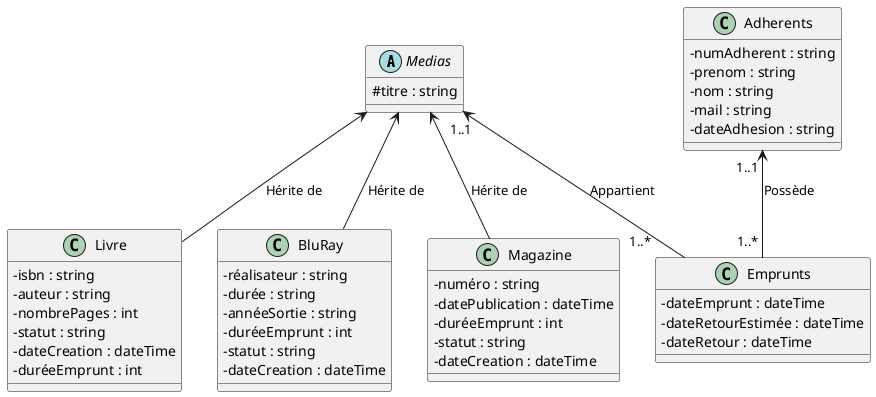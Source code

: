 @startuml

skinparam classAttributeIconSize 0

abstract class Medias{
    #titre : string
}

class Livre{
    -isbn : string
    -auteur : string
    -nombrePages : int
    -statut : string
    -dateCreation : dateTime
    -duréeEmprunt : int
}

class BluRay{
    -réalisateur : string
    -durée : string
    -annéeSortie : string
    -duréeEmprunt : int
    -statut : string
    -dateCreation : dateTime
}

class Magazine{
    -numéro : string
    -datePublication : dateTime
    -duréeEmprunt : int
    -statut : string
    -dateCreation : dateTime
}

class Adherents{
    -numAdherent : string
    -prenom : string
    -nom : string
    -mail : string
    -dateAdhesion : string
}

class Emprunts{
    -dateEmprunt : dateTime
    -dateRetourEstimée : dateTime
    -dateRetour : dateTime
}

Medias <-- Livre : "Hérite de"
Medias <-- BluRay : "Hérite de"
Medias <-- Magazine : "Hérite de"
Medias "1..1"<-- "1..*      " Emprunts : "Appartient"
Adherents "1..1 " <-- "1..* " Emprunts : "Possède"

@enduml